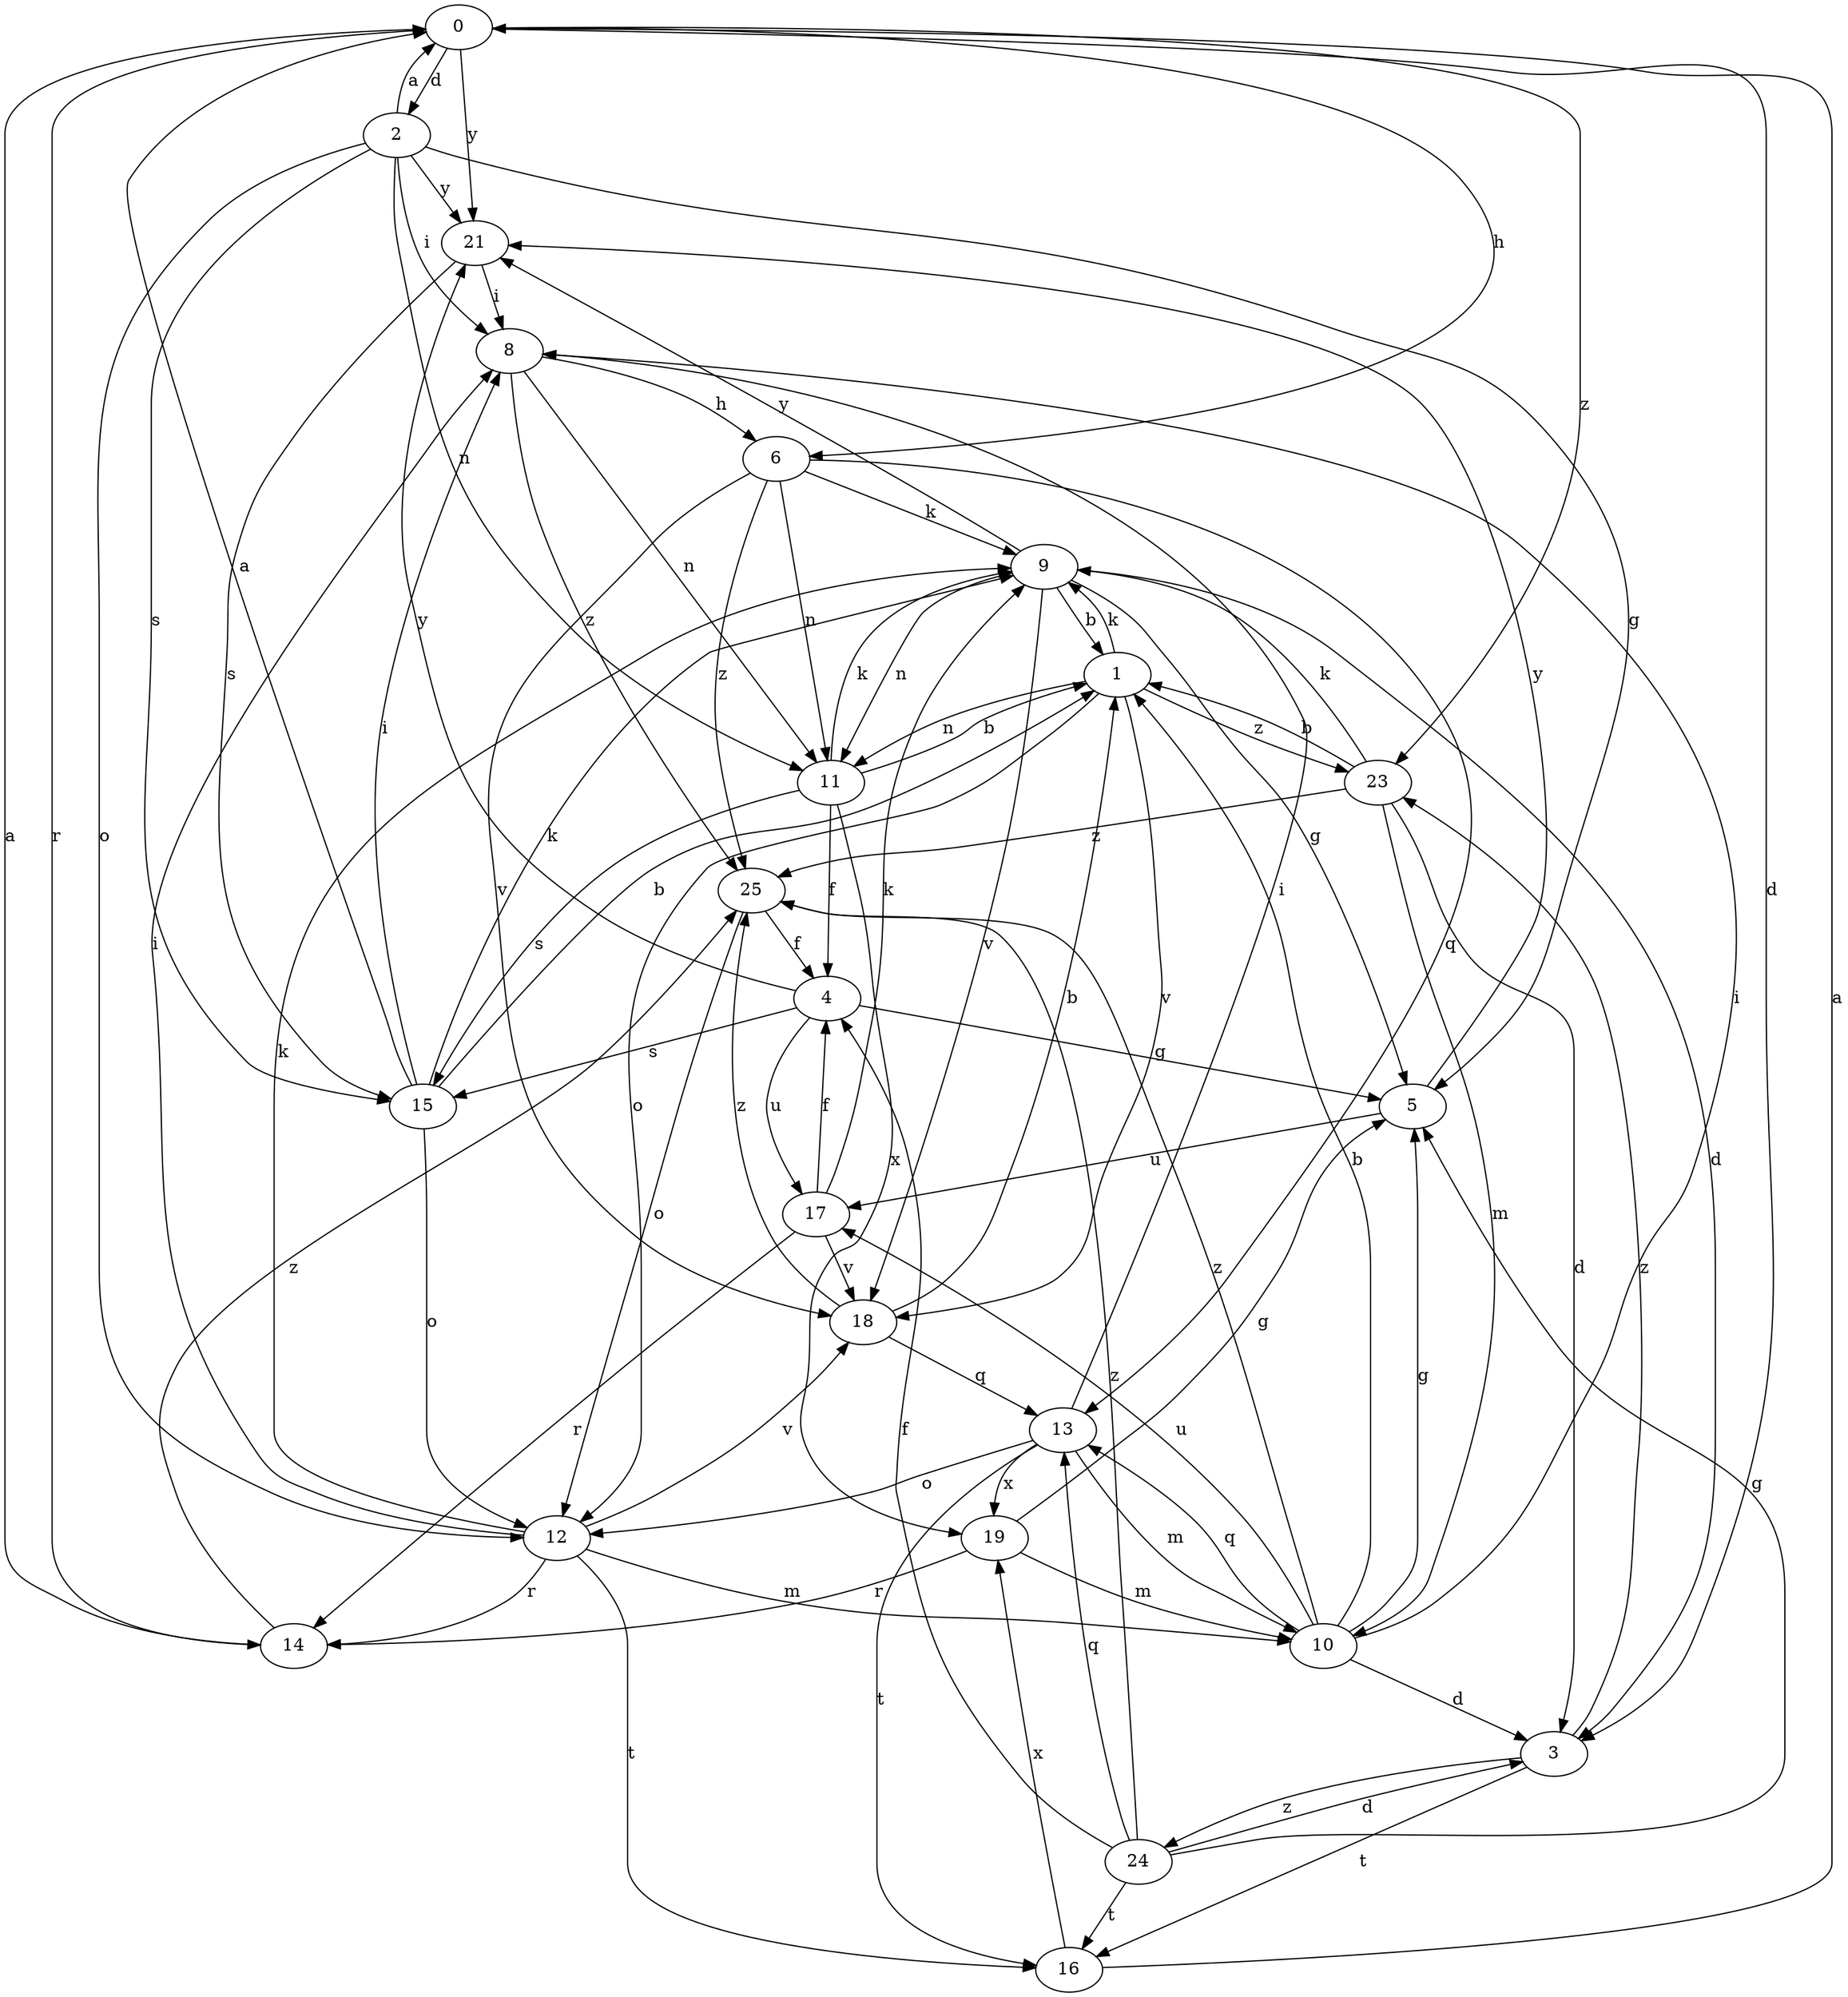 strict digraph  {
0;
1;
2;
3;
4;
5;
6;
8;
9;
10;
11;
12;
13;
14;
15;
16;
17;
18;
19;
21;
23;
24;
25;
0 -> 2  [label=d];
0 -> 3  [label=d];
0 -> 6  [label=h];
0 -> 14  [label=r];
0 -> 21  [label=y];
0 -> 23  [label=z];
1 -> 9  [label=k];
1 -> 11  [label=n];
1 -> 12  [label=o];
1 -> 18  [label=v];
1 -> 23  [label=z];
2 -> 0  [label=a];
2 -> 5  [label=g];
2 -> 8  [label=i];
2 -> 11  [label=n];
2 -> 12  [label=o];
2 -> 15  [label=s];
2 -> 21  [label=y];
3 -> 16  [label=t];
3 -> 23  [label=z];
3 -> 24  [label=z];
4 -> 5  [label=g];
4 -> 15  [label=s];
4 -> 17  [label=u];
4 -> 21  [label=y];
5 -> 17  [label=u];
5 -> 21  [label=y];
6 -> 9  [label=k];
6 -> 11  [label=n];
6 -> 13  [label=q];
6 -> 18  [label=v];
6 -> 25  [label=z];
8 -> 6  [label=h];
8 -> 11  [label=n];
8 -> 25  [label=z];
9 -> 1  [label=b];
9 -> 3  [label=d];
9 -> 5  [label=g];
9 -> 11  [label=n];
9 -> 18  [label=v];
9 -> 21  [label=y];
10 -> 1  [label=b];
10 -> 3  [label=d];
10 -> 5  [label=g];
10 -> 8  [label=i];
10 -> 13  [label=q];
10 -> 17  [label=u];
10 -> 25  [label=z];
11 -> 1  [label=b];
11 -> 4  [label=f];
11 -> 9  [label=k];
11 -> 15  [label=s];
11 -> 19  [label=x];
12 -> 8  [label=i];
12 -> 9  [label=k];
12 -> 10  [label=m];
12 -> 14  [label=r];
12 -> 16  [label=t];
12 -> 18  [label=v];
13 -> 8  [label=i];
13 -> 10  [label=m];
13 -> 12  [label=o];
13 -> 16  [label=t];
13 -> 19  [label=x];
14 -> 0  [label=a];
14 -> 25  [label=z];
15 -> 0  [label=a];
15 -> 1  [label=b];
15 -> 8  [label=i];
15 -> 9  [label=k];
15 -> 12  [label=o];
16 -> 0  [label=a];
16 -> 19  [label=x];
17 -> 4  [label=f];
17 -> 9  [label=k];
17 -> 14  [label=r];
17 -> 18  [label=v];
18 -> 1  [label=b];
18 -> 13  [label=q];
18 -> 25  [label=z];
19 -> 5  [label=g];
19 -> 10  [label=m];
19 -> 14  [label=r];
21 -> 8  [label=i];
21 -> 15  [label=s];
23 -> 1  [label=b];
23 -> 3  [label=d];
23 -> 9  [label=k];
23 -> 10  [label=m];
23 -> 25  [label=z];
24 -> 3  [label=d];
24 -> 4  [label=f];
24 -> 5  [label=g];
24 -> 13  [label=q];
24 -> 16  [label=t];
24 -> 25  [label=z];
25 -> 4  [label=f];
25 -> 12  [label=o];
}
